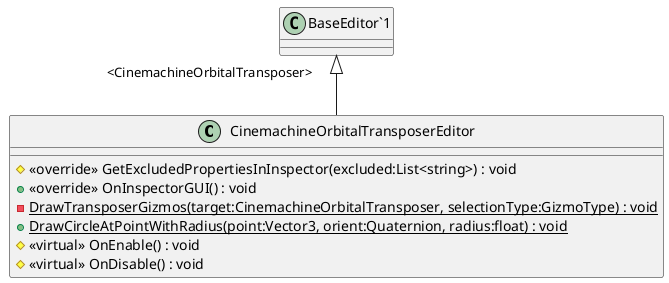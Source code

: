 @startuml
class CinemachineOrbitalTransposerEditor {
    # <<override>> GetExcludedPropertiesInInspector(excluded:List<string>) : void
    + <<override>> OnInspectorGUI() : void
    {static} - DrawTransposerGizmos(target:CinemachineOrbitalTransposer, selectionType:GizmoType) : void
    + {static} DrawCircleAtPointWithRadius(point:Vector3, orient:Quaternion, radius:float) : void
    # <<virtual>> OnEnable() : void
    # <<virtual>> OnDisable() : void
}
"BaseEditor`1" "<CinemachineOrbitalTransposer>" <|-- CinemachineOrbitalTransposerEditor
@enduml
